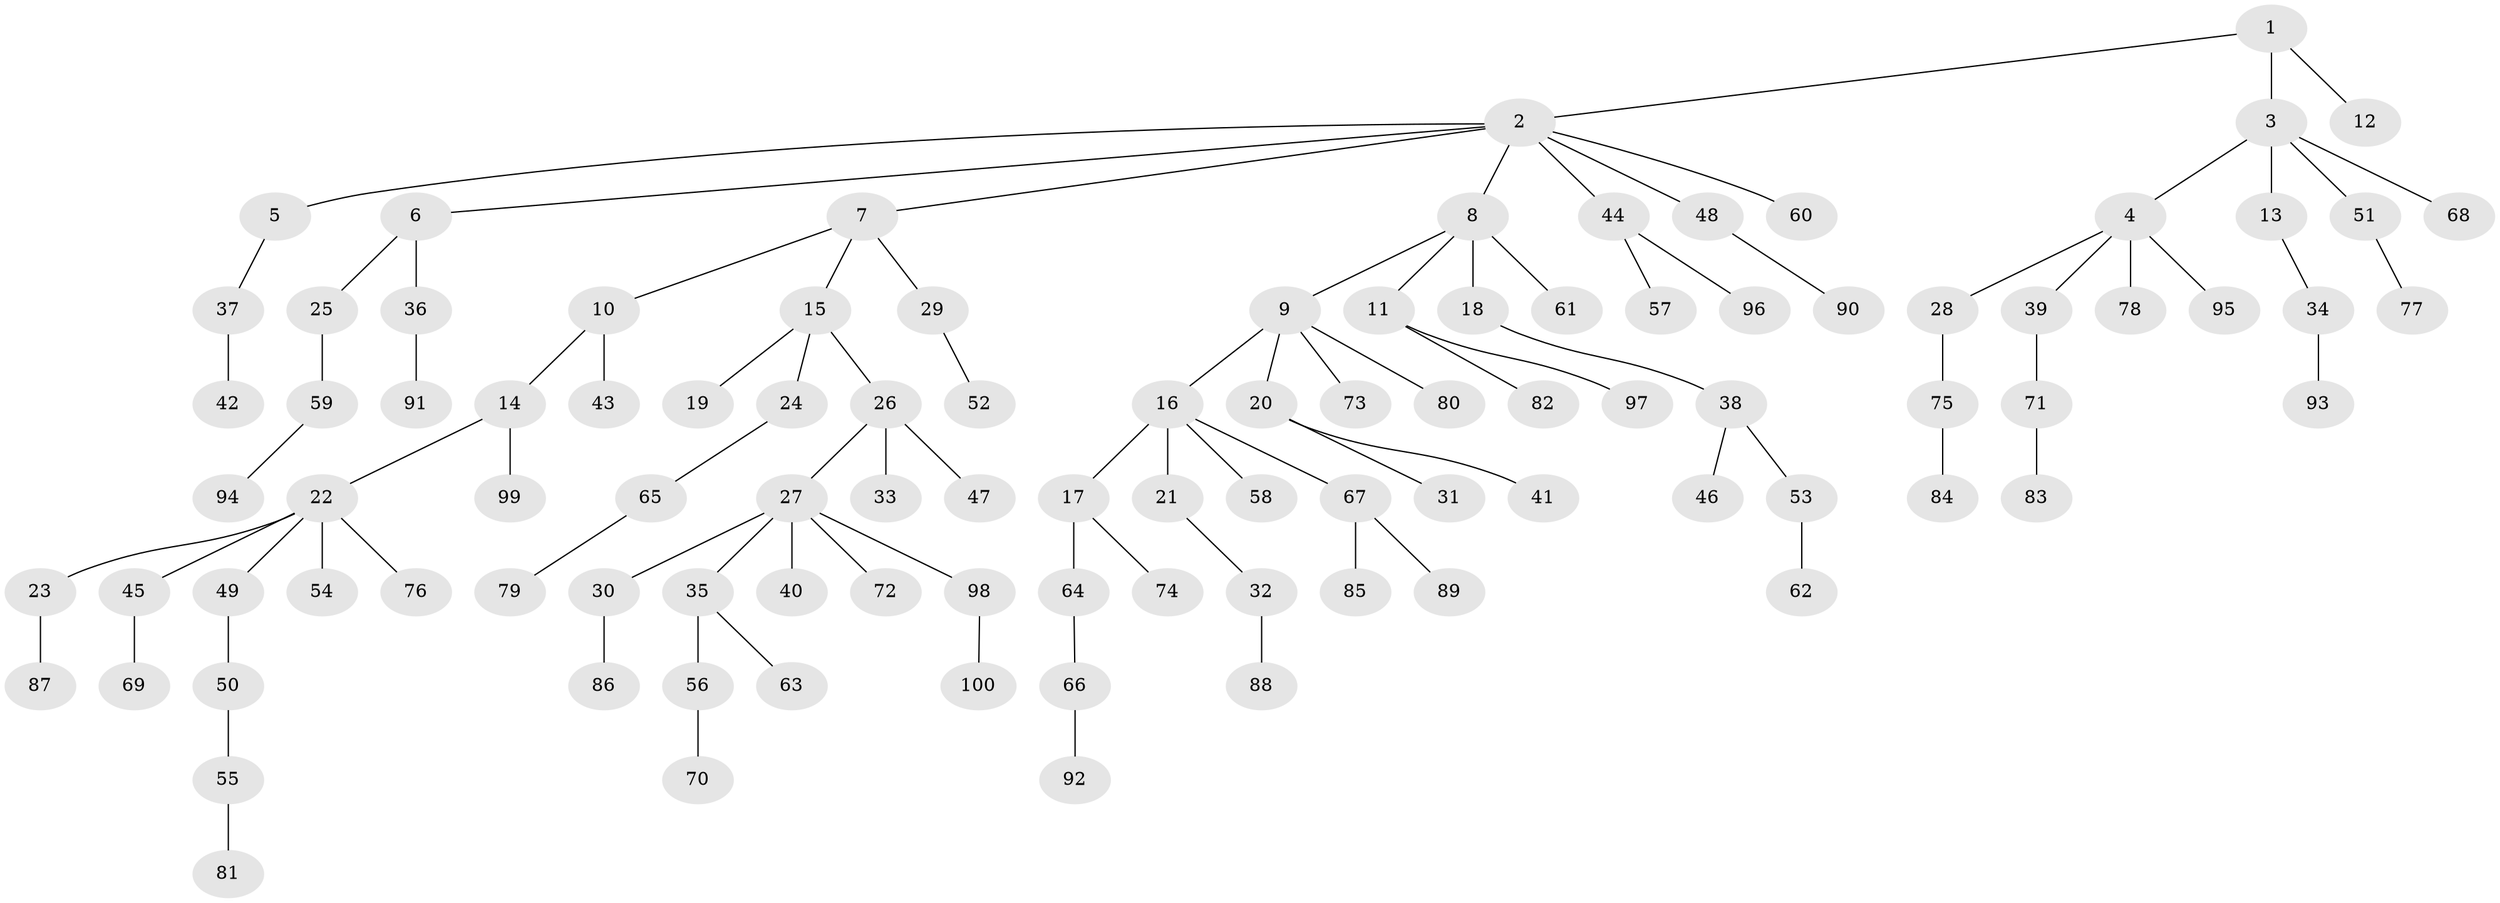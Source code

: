 // Generated by graph-tools (version 1.1) at 2025/15/03/09/25 04:15:32]
// undirected, 100 vertices, 99 edges
graph export_dot {
graph [start="1"]
  node [color=gray90,style=filled];
  1;
  2;
  3;
  4;
  5;
  6;
  7;
  8;
  9;
  10;
  11;
  12;
  13;
  14;
  15;
  16;
  17;
  18;
  19;
  20;
  21;
  22;
  23;
  24;
  25;
  26;
  27;
  28;
  29;
  30;
  31;
  32;
  33;
  34;
  35;
  36;
  37;
  38;
  39;
  40;
  41;
  42;
  43;
  44;
  45;
  46;
  47;
  48;
  49;
  50;
  51;
  52;
  53;
  54;
  55;
  56;
  57;
  58;
  59;
  60;
  61;
  62;
  63;
  64;
  65;
  66;
  67;
  68;
  69;
  70;
  71;
  72;
  73;
  74;
  75;
  76;
  77;
  78;
  79;
  80;
  81;
  82;
  83;
  84;
  85;
  86;
  87;
  88;
  89;
  90;
  91;
  92;
  93;
  94;
  95;
  96;
  97;
  98;
  99;
  100;
  1 -- 2;
  1 -- 3;
  1 -- 12;
  2 -- 5;
  2 -- 6;
  2 -- 7;
  2 -- 8;
  2 -- 44;
  2 -- 48;
  2 -- 60;
  3 -- 4;
  3 -- 13;
  3 -- 51;
  3 -- 68;
  4 -- 28;
  4 -- 39;
  4 -- 78;
  4 -- 95;
  5 -- 37;
  6 -- 25;
  6 -- 36;
  7 -- 10;
  7 -- 15;
  7 -- 29;
  8 -- 9;
  8 -- 11;
  8 -- 18;
  8 -- 61;
  9 -- 16;
  9 -- 20;
  9 -- 73;
  9 -- 80;
  10 -- 14;
  10 -- 43;
  11 -- 82;
  11 -- 97;
  13 -- 34;
  14 -- 22;
  14 -- 99;
  15 -- 19;
  15 -- 24;
  15 -- 26;
  16 -- 17;
  16 -- 21;
  16 -- 58;
  16 -- 67;
  17 -- 64;
  17 -- 74;
  18 -- 38;
  20 -- 31;
  20 -- 41;
  21 -- 32;
  22 -- 23;
  22 -- 45;
  22 -- 49;
  22 -- 54;
  22 -- 76;
  23 -- 87;
  24 -- 65;
  25 -- 59;
  26 -- 27;
  26 -- 33;
  26 -- 47;
  27 -- 30;
  27 -- 35;
  27 -- 40;
  27 -- 72;
  27 -- 98;
  28 -- 75;
  29 -- 52;
  30 -- 86;
  32 -- 88;
  34 -- 93;
  35 -- 56;
  35 -- 63;
  36 -- 91;
  37 -- 42;
  38 -- 46;
  38 -- 53;
  39 -- 71;
  44 -- 57;
  44 -- 96;
  45 -- 69;
  48 -- 90;
  49 -- 50;
  50 -- 55;
  51 -- 77;
  53 -- 62;
  55 -- 81;
  56 -- 70;
  59 -- 94;
  64 -- 66;
  65 -- 79;
  66 -- 92;
  67 -- 85;
  67 -- 89;
  71 -- 83;
  75 -- 84;
  98 -- 100;
}
